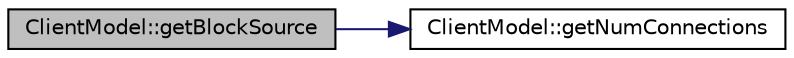 digraph "ClientModel::getBlockSource"
{
  edge [fontname="Helvetica",fontsize="10",labelfontname="Helvetica",labelfontsize="10"];
  node [fontname="Helvetica",fontsize="10",shape=record];
  rankdir="LR";
  Node53 [label="ClientModel::getBlockSource",height=0.2,width=0.4,color="black", fillcolor="grey75", style="filled", fontcolor="black"];
  Node53 -> Node54 [color="midnightblue",fontsize="10",style="solid",fontname="Helvetica"];
  Node54 [label="ClientModel::getNumConnections",height=0.2,width=0.4,color="black", fillcolor="white", style="filled",URL="$class_client_model.html#ab1a71928e2ff3902e854d301f4cfe6ef",tooltip="Return number of connections, default is in- and outbound (total) "];
}
